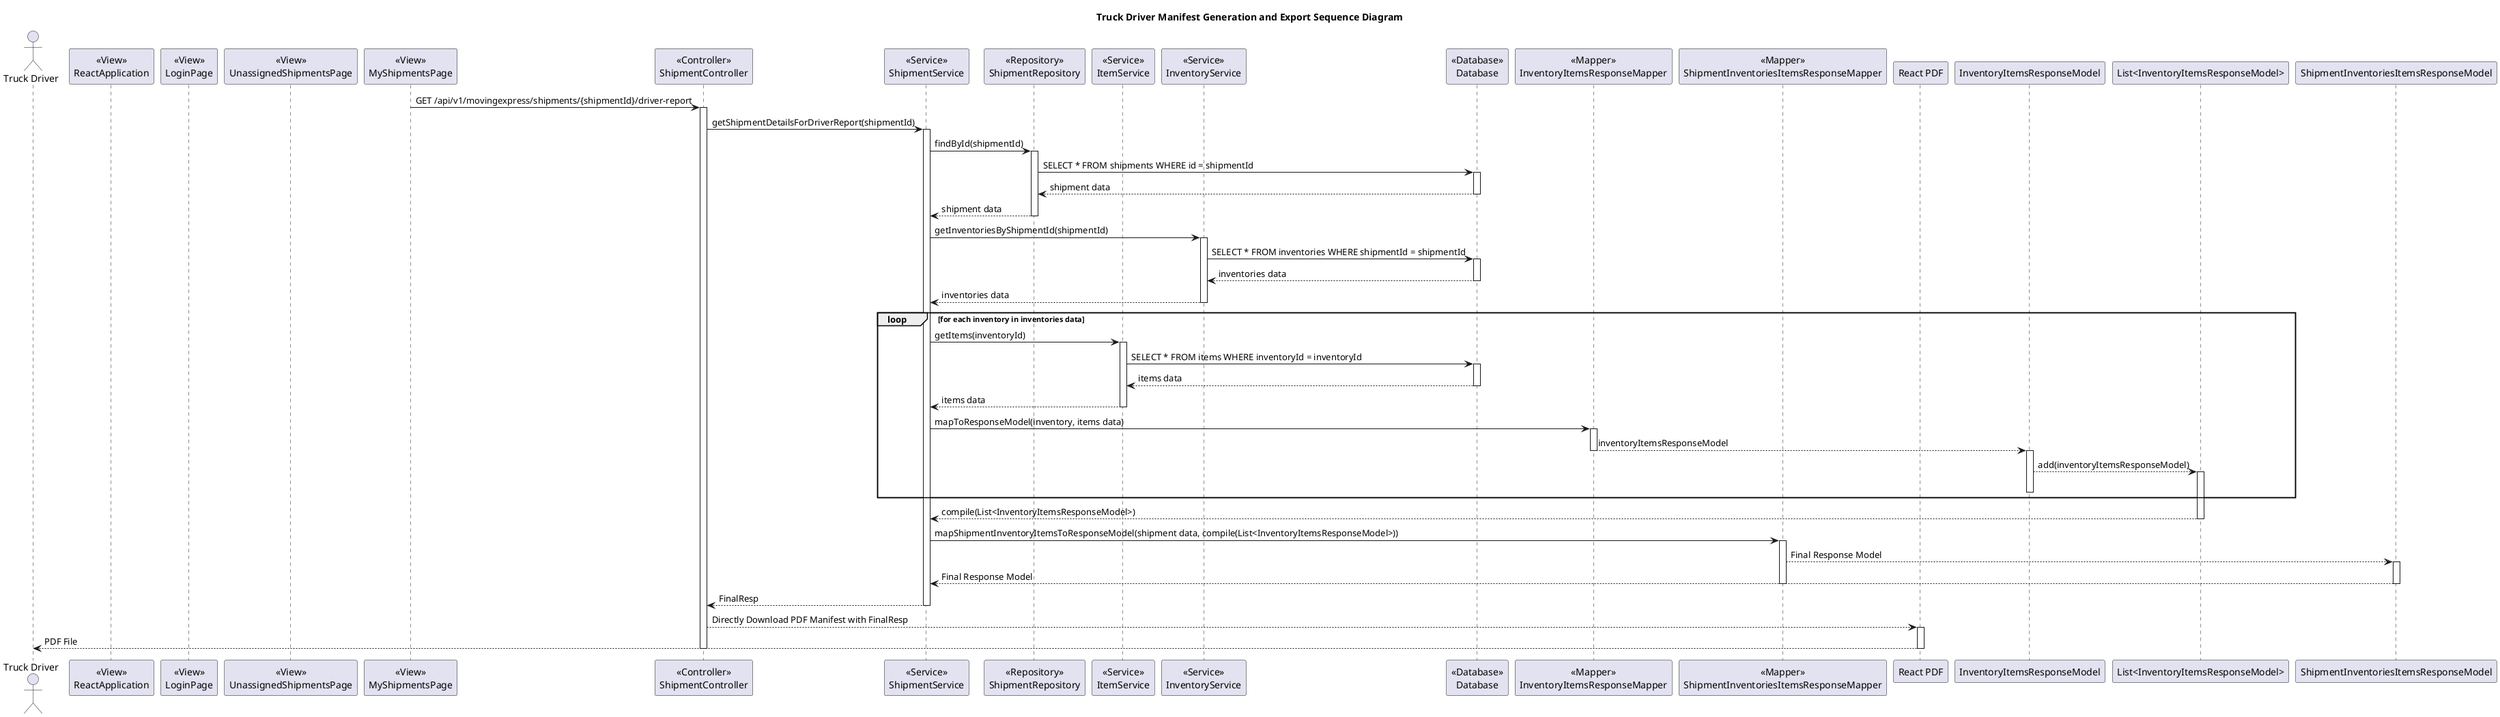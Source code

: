 @startuml
title Truck Driver Manifest Generation and Export Sequence Diagram

actor "Truck Driver" as Driver

participant ReactApplication as "<<View>>\nReactApplication"
participant LoginPage as "<<View>>\nLoginPage"
participant UnassignedShipmentsPage as "<<View>>\nUnassignedShipmentsPage"
participant MyShipmentsPage as "<<View>>\nMyShipmentsPage"
participant ShipmentController as "<<Controller>>\nShipmentController"
participant ShipmentService as "<<Service>>\nShipmentService"
participant ShipmentRepository as "<<Repository>>\nShipmentRepository"
participant ItemService as "<<Service>>\nItemService"
participant InventoryService as "<<Service>>\nInventoryService"
participant Database as "<<Database>>\nDatabase"
participant InventoryItemsResponseMapper as "<<Mapper>>\nInventoryItemsResponseMapper"
participant ShipmentInventoriesItemsResponseMapper as "<<Mapper>>\nShipmentInventoriesItemsResponseMapper"
participant "React PDF" as ReactPDF

' Response Models
participant "InventoryItemsResponseModel" as InvItemsResp
participant "List<InventoryItemsResponseModel>" as ListInvItemsResp
participant "ShipmentInventoriesItemsResponseModel" as FinalResp

MyShipmentsPage -> ShipmentController : GET /api/v1/movingexpress/shipments/{shipmentId}/driver-report
activate ShipmentController

ShipmentController -> ShipmentService : getShipmentDetailsForDriverReport(shipmentId)
activate ShipmentService

ShipmentService -> ShipmentRepository : findById(shipmentId)
activate ShipmentRepository
ShipmentRepository -> Database : SELECT * FROM shipments WHERE id = shipmentId
activate Database
Database --> ShipmentRepository : shipment data
deactivate Database
ShipmentRepository --> ShipmentService : shipment data
deactivate ShipmentRepository

ShipmentService -> InventoryService : getInventoriesByShipmentId(shipmentId)
activate InventoryService
InventoryService -> Database : SELECT * FROM inventories WHERE shipmentId = shipmentId
activate Database
Database --> InventoryService : inventories data
deactivate Database
InventoryService --> ShipmentService : inventories data
deactivate InventoryService


loop for each inventory in inventories data
    ShipmentService -> ItemService : getItems(inventoryId)
    activate ItemService
    ItemService -> Database : SELECT * FROM items WHERE inventoryId = inventoryId
    activate Database
    Database --> ItemService : items data
    deactivate Database
    ItemService --> ShipmentService : items data
    deactivate ItemService

    ShipmentService -> InventoryItemsResponseMapper : mapToResponseModel(inventory, items data)
    activate InventoryItemsResponseMapper
    InventoryItemsResponseMapper --> InvItemsResp : inventoryItemsResponseModel
    deactivate InventoryItemsResponseMapper

    activate InvItemsResp
    InvItemsResp --> ListInvItemsResp : add(inventoryItemsResponseModel)
    activate ListInvItemsResp
    deactivate InvItemsResp
end
ListInvItemsResp --> ShipmentService : compile(List<InventoryItemsResponseModel>)
deactivate ListInvItemsResp

ShipmentService -> ShipmentInventoriesItemsResponseMapper : mapShipmentInventoryItemsToResponseModel(shipment data, compile(List<InventoryItemsResponseModel>))
activate ShipmentInventoriesItemsResponseMapper
ShipmentInventoriesItemsResponseMapper --> FinalResp : Final Response Model
activate FinalResp
FinalResp --> ShipmentService : Final Response Model
deactivate FinalResp
deactivate ShipmentInventoriesItemsResponseMapper

ShipmentService --> ShipmentController : FinalResp
deactivate ShipmentService

ShipmentController --> ReactPDF : Directly Download PDF Manifest with FinalResp
activate ReactPDF
ReactPDF --> Driver : PDF File
deactivate ReactPDF

deactivate ShipmentController
@enduml
